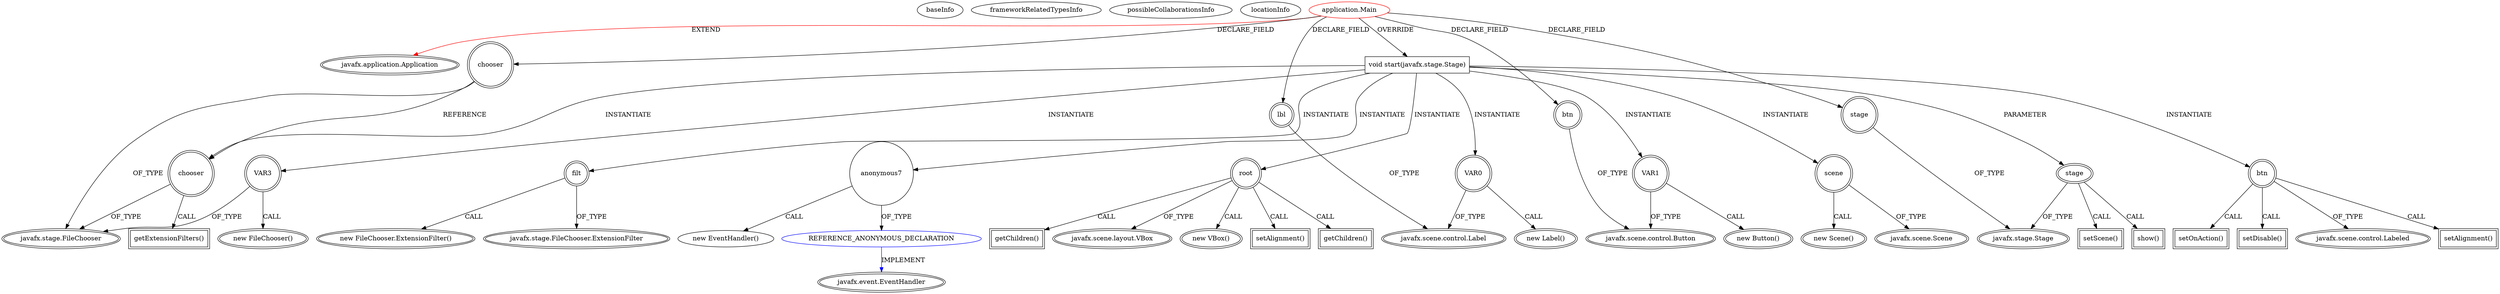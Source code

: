 digraph {
baseInfo[graphId=2687,category="extension_graph",isAnonymous=false,possibleRelation=true]
frameworkRelatedTypesInfo[0="javafx.application.Application"]
possibleCollaborationsInfo[0="2687~OVERRIDING_METHOD_DECLARATION-INSTANTIATION-~javafx.application.Application ~javafx.event.EventHandler ~false~true"]
locationInfo[projectName="fisimon-Ing_Software",filePath="/fisimon-Ing_Software/Ing_Software-master/src/application/Main.java",contextSignature="Main",graphId="2687"]
0[label="application.Main",vertexType="ROOT_CLIENT_CLASS_DECLARATION",isFrameworkType=false,color=red]
1[label="javafx.application.Application",vertexType="FRAMEWORK_CLASS_TYPE",isFrameworkType=true,peripheries=2]
2[label="btn",vertexType="FIELD_DECLARATION",isFrameworkType=true,peripheries=2,shape=circle]
3[label="javafx.scene.control.Button",vertexType="FRAMEWORK_CLASS_TYPE",isFrameworkType=true,peripheries=2]
4[label="chooser",vertexType="FIELD_DECLARATION",isFrameworkType=true,peripheries=2,shape=circle]
5[label="javafx.stage.FileChooser",vertexType="FRAMEWORK_CLASS_TYPE",isFrameworkType=true,peripheries=2]
6[label="lbl",vertexType="FIELD_DECLARATION",isFrameworkType=true,peripheries=2,shape=circle]
7[label="javafx.scene.control.Label",vertexType="FRAMEWORK_CLASS_TYPE",isFrameworkType=true,peripheries=2]
8[label="stage",vertexType="FIELD_DECLARATION",isFrameworkType=true,peripheries=2,shape=circle]
9[label="javafx.stage.Stage",vertexType="FRAMEWORK_CLASS_TYPE",isFrameworkType=true,peripheries=2]
10[label="void start(javafx.stage.Stage)",vertexType="OVERRIDING_METHOD_DECLARATION",isFrameworkType=false,shape=box]
11[label="stage",vertexType="PARAMETER_DECLARATION",isFrameworkType=true,peripheries=2]
14[label="VAR0",vertexType="VARIABLE_EXPRESION",isFrameworkType=true,peripheries=2,shape=circle]
13[label="new Label()",vertexType="CONSTRUCTOR_CALL",isFrameworkType=true,peripheries=2]
17[label="VAR1",vertexType="VARIABLE_EXPRESION",isFrameworkType=true,peripheries=2,shape=circle]
16[label="new Button()",vertexType="CONSTRUCTOR_CALL",isFrameworkType=true,peripheries=2]
19[label="btn",vertexType="VARIABLE_EXPRESION",isFrameworkType=true,peripheries=2,shape=circle]
21[label="javafx.scene.control.Labeled",vertexType="FRAMEWORK_CLASS_TYPE",isFrameworkType=true,peripheries=2]
20[label="setAlignment()",vertexType="INSIDE_CALL",isFrameworkType=true,peripheries=2,shape=box]
23[label="VAR3",vertexType="VARIABLE_EXPRESION",isFrameworkType=true,peripheries=2,shape=circle]
22[label="new FileChooser()",vertexType="CONSTRUCTOR_CALL",isFrameworkType=true,peripheries=2]
26[label="filt",vertexType="VARIABLE_EXPRESION",isFrameworkType=true,peripheries=2,shape=circle]
27[label="javafx.stage.FileChooser.ExtensionFilter",vertexType="FRAMEWORK_CLASS_TYPE",isFrameworkType=true,peripheries=2]
25[label="new FileChooser.ExtensionFilter()",vertexType="CONSTRUCTOR_CALL",isFrameworkType=true,peripheries=2]
28[label="chooser",vertexType="VARIABLE_EXPRESION",isFrameworkType=true,peripheries=2,shape=circle]
29[label="getExtensionFilters()",vertexType="INSIDE_CALL",isFrameworkType=true,peripheries=2,shape=box]
32[label="setOnAction()",vertexType="INSIDE_CALL",isFrameworkType=true,peripheries=2,shape=box]
34[label="anonymous7",vertexType="VARIABLE_EXPRESION",isFrameworkType=false,shape=circle]
35[label="REFERENCE_ANONYMOUS_DECLARATION",vertexType="REFERENCE_ANONYMOUS_DECLARATION",isFrameworkType=false,color=blue]
36[label="javafx.event.EventHandler",vertexType="FRAMEWORK_INTERFACE_TYPE",isFrameworkType=true,peripheries=2]
33[label="new EventHandler()",vertexType="CONSTRUCTOR_CALL",isFrameworkType=false]
38[label="setDisable()",vertexType="INSIDE_CALL",isFrameworkType=true,peripheries=2,shape=box]
40[label="root",vertexType="VARIABLE_EXPRESION",isFrameworkType=true,peripheries=2,shape=circle]
41[label="javafx.scene.layout.VBox",vertexType="FRAMEWORK_CLASS_TYPE",isFrameworkType=true,peripheries=2]
39[label="new VBox()",vertexType="CONSTRUCTOR_CALL",isFrameworkType=true,peripheries=2]
43[label="setAlignment()",vertexType="INSIDE_CALL",isFrameworkType=true,peripheries=2,shape=box]
45[label="getChildren()",vertexType="INSIDE_CALL",isFrameworkType=true,peripheries=2,shape=box]
47[label="getChildren()",vertexType="INSIDE_CALL",isFrameworkType=true,peripheries=2,shape=box]
49[label="scene",vertexType="VARIABLE_EXPRESION",isFrameworkType=true,peripheries=2,shape=circle]
50[label="javafx.scene.Scene",vertexType="FRAMEWORK_CLASS_TYPE",isFrameworkType=true,peripheries=2]
48[label="new Scene()",vertexType="CONSTRUCTOR_CALL",isFrameworkType=true,peripheries=2]
52[label="setScene()",vertexType="INSIDE_CALL",isFrameworkType=true,peripheries=2,shape=box]
54[label="show()",vertexType="INSIDE_CALL",isFrameworkType=true,peripheries=2,shape=box]
0->1[label="EXTEND",color=red]
0->2[label="DECLARE_FIELD"]
2->3[label="OF_TYPE"]
0->4[label="DECLARE_FIELD"]
4->5[label="OF_TYPE"]
0->6[label="DECLARE_FIELD"]
6->7[label="OF_TYPE"]
0->8[label="DECLARE_FIELD"]
8->9[label="OF_TYPE"]
0->10[label="OVERRIDE"]
11->9[label="OF_TYPE"]
10->11[label="PARAMETER"]
10->14[label="INSTANTIATE"]
14->7[label="OF_TYPE"]
14->13[label="CALL"]
10->17[label="INSTANTIATE"]
17->3[label="OF_TYPE"]
17->16[label="CALL"]
10->19[label="INSTANTIATE"]
19->21[label="OF_TYPE"]
19->20[label="CALL"]
10->23[label="INSTANTIATE"]
23->5[label="OF_TYPE"]
23->22[label="CALL"]
10->26[label="INSTANTIATE"]
26->27[label="OF_TYPE"]
26->25[label="CALL"]
10->28[label="INSTANTIATE"]
4->28[label="REFERENCE"]
28->5[label="OF_TYPE"]
28->29[label="CALL"]
19->32[label="CALL"]
10->34[label="INSTANTIATE"]
35->36[label="IMPLEMENT",color=blue]
34->35[label="OF_TYPE"]
34->33[label="CALL"]
19->38[label="CALL"]
10->40[label="INSTANTIATE"]
40->41[label="OF_TYPE"]
40->39[label="CALL"]
40->43[label="CALL"]
40->45[label="CALL"]
40->47[label="CALL"]
10->49[label="INSTANTIATE"]
49->50[label="OF_TYPE"]
49->48[label="CALL"]
11->52[label="CALL"]
11->54[label="CALL"]
}
